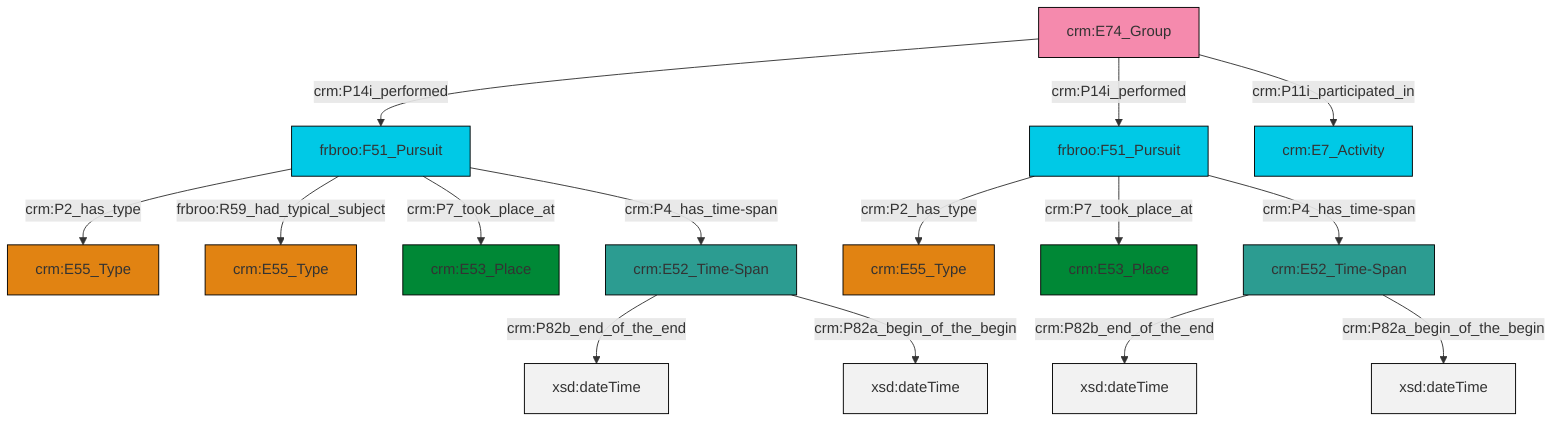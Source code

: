graph TD
classDef Literal fill:#f2f2f2,stroke:#000000;
classDef CRM_Entity fill:#FFFFFF,stroke:#000000;
classDef Temporal_Entity fill:#00C9E6, stroke:#000000;
classDef Type fill:#E18312, stroke:#000000;
classDef Time-Span fill:#2C9C91, stroke:#000000;
classDef Appellation fill:#FFEB7F, stroke:#000000;
classDef Place fill:#008836, stroke:#000000;
classDef Persistent_Item fill:#B266B2, stroke:#000000;
classDef Conceptual_Object fill:#FFD700, stroke:#000000;
classDef Physical_Thing fill:#D2B48C, stroke:#000000;
classDef Actor fill:#f58aad, stroke:#000000;
classDef PC_Classes fill:#4ce600, stroke:#000000;
classDef Multi fill:#cccccc,stroke:#000000;

2["frbroo:F51_Pursuit"]:::Temporal_Entity -->|crm:P2_has_type| 3["crm:E55_Type"]:::Type
2["frbroo:F51_Pursuit"]:::Temporal_Entity -->|crm:P7_took_place_at| 0["crm:E53_Place"]:::Place
4["crm:E52_Time-Span"]:::Time-Span -->|crm:P82b_end_of_the_end| 6[xsd:dateTime]:::Literal
7["frbroo:F51_Pursuit"]:::Temporal_Entity -->|crm:P2_has_type| 8["crm:E55_Type"]:::Type
4["crm:E52_Time-Span"]:::Time-Span -->|crm:P82a_begin_of_the_begin| 10[xsd:dateTime]:::Literal
7["frbroo:F51_Pursuit"]:::Temporal_Entity -->|frbroo:R59_had_typical_subject| 11["crm:E55_Type"]:::Type
2["frbroo:F51_Pursuit"]:::Temporal_Entity -->|crm:P4_has_time-span| 4["crm:E52_Time-Span"]:::Time-Span
7["frbroo:F51_Pursuit"]:::Temporal_Entity -->|crm:P7_took_place_at| 15["crm:E53_Place"]:::Place
7["frbroo:F51_Pursuit"]:::Temporal_Entity -->|crm:P4_has_time-span| 18["crm:E52_Time-Span"]:::Time-Span
21["crm:E74_Group"]:::Actor -->|crm:P14i_performed| 7["frbroo:F51_Pursuit"]:::Temporal_Entity
18["crm:E52_Time-Span"]:::Time-Span -->|crm:P82b_end_of_the_end| 23[xsd:dateTime]:::Literal
18["crm:E52_Time-Span"]:::Time-Span -->|crm:P82a_begin_of_the_begin| 25[xsd:dateTime]:::Literal
21["crm:E74_Group"]:::Actor -->|crm:P14i_performed| 2["frbroo:F51_Pursuit"]:::Temporal_Entity
21["crm:E74_Group"]:::Actor -->|crm:P11i_participated_in| 12["crm:E7_Activity"]:::Temporal_Entity